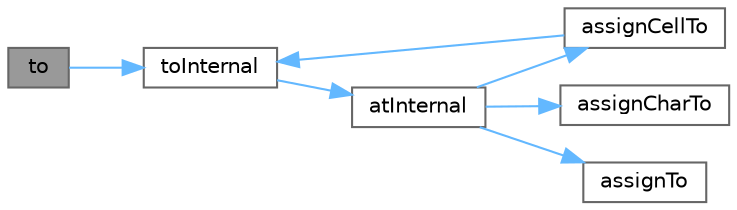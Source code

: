 digraph "to"
{
 // LATEX_PDF_SIZE
  bgcolor="transparent";
  edge [fontname=Helvetica,fontsize=10,labelfontname=Helvetica,labelfontsize=10];
  node [fontname=Helvetica,fontsize=10,shape=box,height=0.2,width=0.4];
  rankdir="LR";
  Node1 [id="Node000001",label="to",height=0.2,width=0.4,color="gray40", fillcolor="grey60", style="filled", fontcolor="black",tooltip="mxArray* exporter methods."];
  Node1 -> Node2 [id="edge1_Node000001_Node000002",color="steelblue1",style="solid",tooltip=" "];
  Node2 [id="Node000002",label="toInternal",height=0.2,width=0.4,color="grey40", fillcolor="white", style="filled",URL="$classmexplus_1_1_mx_array.html#a3e4abfd8efe8b2285741c5163bacdded",tooltip="Templated mxArray exporters"];
  Node2 -> Node3 [id="edge2_Node000002_Node000003",color="steelblue1",style="solid",tooltip=" "];
  Node3 [id="Node000003",label="atInternal",height=0.2,width=0.4,color="grey40", fillcolor="white", style="filled",URL="$classmexplus_1_1_mx_array.html#a3999c1f1ba6d93093b173309fffaff2b",tooltip="Templated mxArray getters"];
  Node3 -> Node4 [id="edge3_Node000003_Node000004",color="steelblue1",style="solid",tooltip=" "];
  Node4 [id="Node000004",label="assignCellTo",height=0.2,width=0.4,color="grey40", fillcolor="white", style="filled",URL="$classmexplus_1_1_mx_array.html#a49040f092fc1f61875eb27596578be7f",tooltip="Explicit cell element assignment."];
  Node4 -> Node2 [id="edge4_Node000004_Node000002",color="steelblue1",style="solid",tooltip=" "];
  Node3 -> Node5 [id="edge5_Node000003_Node000005",color="steelblue1",style="solid",tooltip=" "];
  Node5 [id="Node000005",label="assignCharTo",height=0.2,width=0.4,color="grey40", fillcolor="white", style="filled",URL="$classmexplus_1_1_mx_array.html#a35e4f2ffdb31ede3bc22a21a533a5d1d",tooltip="Explicit char (signed) element assignment."];
  Node3 -> Node6 [id="edge6_Node000003_Node000006",color="steelblue1",style="solid",tooltip=" "];
  Node6 [id="Node000006",label="assignTo",height=0.2,width=0.4,color="grey40", fillcolor="white", style="filled",URL="$classmexplus_1_1_mx_array.html#a8288de53f4ebbe6cbb90c515b48e1404",tooltip="Assignment helpers (for MxArray.to<type>(value))"];
}
